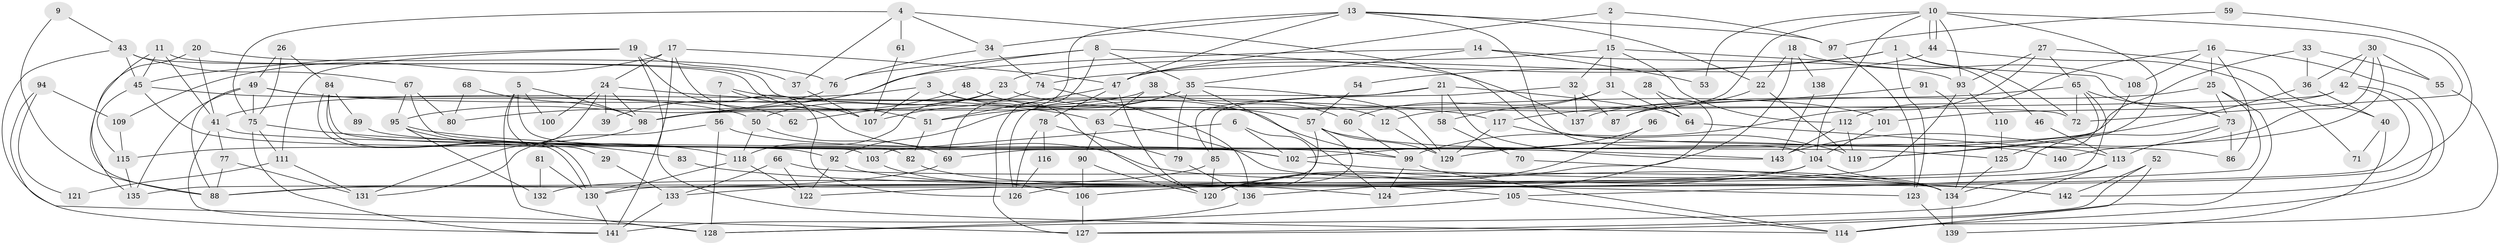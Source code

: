 // Generated by graph-tools (version 1.1) at 2025/15/03/09/25 04:15:15]
// undirected, 143 vertices, 286 edges
graph export_dot {
graph [start="1"]
  node [color=gray90,style=filled];
  1;
  2;
  3;
  4;
  5;
  6;
  7;
  8;
  9;
  10;
  11;
  12;
  13;
  14;
  15;
  16;
  17;
  18;
  19;
  20;
  21;
  22;
  23;
  24;
  25;
  26;
  27;
  28;
  29;
  30;
  31;
  32;
  33;
  34;
  35;
  36;
  37;
  38;
  39;
  40;
  41;
  42;
  43;
  44;
  45;
  46;
  47;
  48;
  49;
  50;
  51;
  52;
  53;
  54;
  55;
  56;
  57;
  58;
  59;
  60;
  61;
  62;
  63;
  64;
  65;
  66;
  67;
  68;
  69;
  70;
  71;
  72;
  73;
  74;
  75;
  76;
  77;
  78;
  79;
  80;
  81;
  82;
  83;
  84;
  85;
  86;
  87;
  88;
  89;
  90;
  91;
  92;
  93;
  94;
  95;
  96;
  97;
  98;
  99;
  100;
  101;
  102;
  103;
  104;
  105;
  106;
  107;
  108;
  109;
  110;
  111;
  112;
  113;
  114;
  115;
  116;
  117;
  118;
  119;
  120;
  121;
  122;
  123;
  124;
  125;
  126;
  127;
  128;
  129;
  130;
  131;
  132;
  133;
  134;
  135;
  136;
  137;
  138;
  139;
  140;
  141;
  142;
  143;
  1 -- 72;
  1 -- 74;
  1 -- 46;
  1 -- 54;
  1 -- 123;
  2 -- 47;
  2 -- 15;
  2 -- 97;
  3 -- 120;
  3 -- 41;
  3 -- 99;
  3 -- 107;
  4 -- 75;
  4 -- 34;
  4 -- 37;
  4 -- 61;
  4 -- 86;
  5 -- 128;
  5 -- 98;
  5 -- 29;
  5 -- 82;
  5 -- 100;
  6 -- 103;
  6 -- 120;
  6 -- 102;
  7 -- 56;
  7 -- 107;
  7 -- 12;
  8 -- 35;
  8 -- 76;
  8 -- 39;
  8 -- 127;
  8 -- 137;
  9 -- 88;
  9 -- 43;
  10 -- 104;
  10 -- 44;
  10 -- 44;
  10 -- 12;
  10 -- 53;
  10 -- 72;
  10 -- 93;
  10 -- 119;
  11 -- 41;
  11 -- 88;
  11 -- 45;
  11 -- 72;
  12 -- 129;
  13 -- 47;
  13 -- 22;
  13 -- 34;
  13 -- 69;
  13 -- 97;
  13 -- 104;
  14 -- 35;
  14 -- 93;
  14 -- 53;
  14 -- 80;
  15 -- 73;
  15 -- 23;
  15 -- 31;
  15 -- 32;
  15 -- 112;
  16 -- 112;
  16 -- 86;
  16 -- 25;
  16 -- 108;
  16 -- 114;
  17 -- 24;
  17 -- 47;
  17 -- 109;
  17 -- 134;
  17 -- 141;
  18 -- 108;
  18 -- 22;
  18 -- 136;
  18 -- 138;
  19 -- 45;
  19 -- 114;
  19 -- 37;
  19 -- 111;
  19 -- 126;
  20 -- 76;
  20 -- 135;
  20 -- 41;
  21 -- 126;
  21 -- 85;
  21 -- 58;
  21 -- 64;
  21 -- 143;
  22 -- 119;
  22 -- 87;
  23 -- 118;
  23 -- 50;
  23 -- 62;
  23 -- 101;
  24 -- 98;
  24 -- 131;
  24 -- 39;
  24 -- 63;
  24 -- 100;
  25 -- 127;
  25 -- 73;
  25 -- 105;
  25 -- 137;
  26 -- 75;
  26 -- 49;
  26 -- 84;
  27 -- 99;
  27 -- 65;
  27 -- 40;
  27 -- 93;
  28 -- 120;
  28 -- 64;
  29 -- 133;
  30 -- 55;
  30 -- 36;
  30 -- 42;
  30 -- 140;
  30 -- 143;
  31 -- 64;
  31 -- 58;
  31 -- 60;
  32 -- 137;
  32 -- 85;
  32 -- 87;
  33 -- 36;
  33 -- 69;
  33 -- 55;
  34 -- 74;
  34 -- 76;
  35 -- 51;
  35 -- 92;
  35 -- 79;
  35 -- 124;
  35 -- 129;
  36 -- 40;
  36 -- 129;
  37 -- 107;
  38 -- 60;
  38 -- 63;
  38 -- 98;
  40 -- 139;
  40 -- 71;
  41 -- 77;
  41 -- 125;
  41 -- 128;
  42 -- 101;
  42 -- 88;
  42 -- 98;
  42 -- 142;
  43 -- 127;
  43 -- 45;
  43 -- 51;
  43 -- 67;
  44 -- 47;
  44 -- 71;
  45 -- 50;
  45 -- 92;
  45 -- 115;
  46 -- 113;
  47 -- 51;
  47 -- 120;
  47 -- 78;
  48 -- 57;
  48 -- 98;
  49 -- 117;
  49 -- 135;
  49 -- 62;
  49 -- 75;
  49 -- 88;
  50 -- 69;
  50 -- 118;
  51 -- 82;
  52 -- 114;
  52 -- 127;
  52 -- 142;
  54 -- 57;
  55 -- 114;
  56 -- 128;
  56 -- 102;
  56 -- 131;
  57 -- 126;
  57 -- 129;
  57 -- 120;
  57 -- 140;
  58 -- 70;
  59 -- 97;
  59 -- 124;
  60 -- 99;
  61 -- 107;
  63 -- 142;
  63 -- 90;
  64 -- 113;
  65 -- 72;
  65 -- 125;
  65 -- 73;
  65 -- 87;
  65 -- 130;
  66 -- 134;
  66 -- 122;
  66 -- 133;
  67 -- 102;
  67 -- 80;
  67 -- 95;
  68 -- 80;
  68 -- 98;
  69 -- 88;
  70 -- 134;
  73 -- 86;
  73 -- 113;
  73 -- 135;
  74 -- 136;
  74 -- 107;
  75 -- 141;
  75 -- 83;
  75 -- 111;
  76 -- 95;
  77 -- 131;
  77 -- 88;
  78 -- 79;
  78 -- 116;
  78 -- 126;
  79 -- 136;
  81 -- 130;
  81 -- 132;
  82 -- 105;
  83 -- 123;
  84 -- 130;
  84 -- 130;
  84 -- 89;
  84 -- 103;
  85 -- 133;
  85 -- 120;
  89 -- 99;
  90 -- 120;
  90 -- 106;
  91 -- 117;
  91 -- 134;
  92 -- 122;
  92 -- 124;
  93 -- 110;
  93 -- 122;
  94 -- 109;
  94 -- 141;
  94 -- 121;
  95 -- 143;
  95 -- 118;
  95 -- 132;
  96 -- 102;
  96 -- 120;
  97 -- 123;
  98 -- 115;
  99 -- 124;
  99 -- 114;
  101 -- 104;
  102 -- 142;
  103 -- 106;
  104 -- 134;
  104 -- 106;
  104 -- 132;
  105 -- 114;
  105 -- 128;
  106 -- 127;
  108 -- 119;
  109 -- 115;
  110 -- 125;
  111 -- 121;
  111 -- 131;
  112 -- 143;
  112 -- 119;
  113 -- 128;
  113 -- 134;
  115 -- 135;
  116 -- 126;
  117 -- 119;
  117 -- 129;
  118 -- 130;
  118 -- 122;
  123 -- 139;
  125 -- 134;
  130 -- 141;
  133 -- 141;
  134 -- 139;
  136 -- 141;
  138 -- 143;
}
